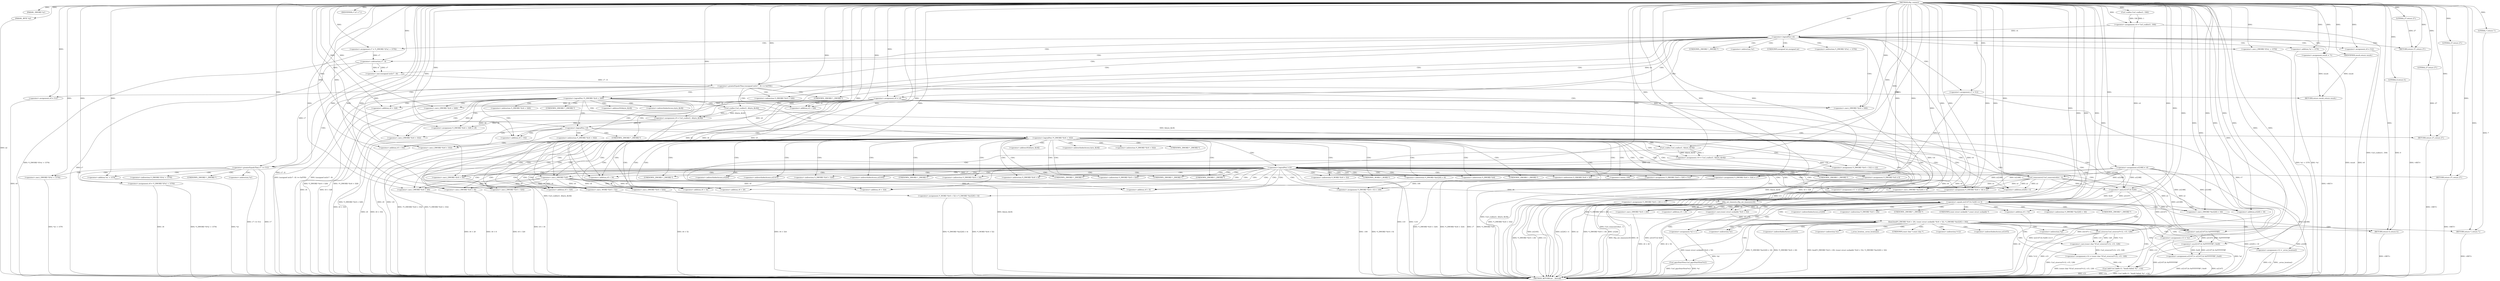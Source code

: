digraph tftp_connect {  
"1000113" [label = "(METHOD,tftp_connect)" ]
"1000401" [label = "(METHOD_RETURN,int __fastcall)" ]
"1000114" [label = "(PARAM,_DWORD *a1)" ]
"1000115" [label = "(PARAM,_BYTE *a2)" ]
"1000129" [label = "(<operator>.assignment,v4 = Curl_ccalloc(1, 336))" ]
"1000131" [label = "(Curl_ccalloc,Curl_ccalloc(1, 336))" ]
"1000134" [label = "(<operator>.assignment,a1[188] = v4)" ]
"1000140" [label = "(<operator>.logicalNot,!v4)" ]
"1000142" [label = "(RETURN,return 27;,return 27;)" ]
"1000143" [label = "(LITERAL,27,return 27;)" ]
"1000144" [label = "(<operator>.assignment,v6 = v4)" ]
"1000147" [label = "(<operator>.assignment,v7 = *(_DWORD *)(*a1 + 1576))" ]
"1000150" [label = "(<operator>.cast,(_DWORD *)(*a1 + 1576))" ]
"1000152" [label = "(<operator>.addition,*a1 + 1576)" ]
"1000157" [label = "(IDENTIFIER,v7,if ( v7 ))" ]
"1000159" [label = "(<operator>.assignment,result = 71)" ]
"1000163" [label = "(<operator>.greaterEqualsThan,(unsigned int)(v7 - 8) >= 0xFFB1)" ]
"1000164" [label = "(<operator>.cast,(unsigned int)(v7 - 8))" ]
"1000166" [label = "(<operator>.subtraction,v7 - 8)" ]
"1000170" [label = "(RETURN,return result;,return result;)" ]
"1000171" [label = "(IDENTIFIER,result,return result;)" ]
"1000172" [label = "(<operator>.assignment,v8 = 512)" ]
"1000176" [label = "(<operator>.greaterEqualsThan,v7 >= 512)" ]
"1000179" [label = "(<operator>.assignment,v8 = *(_DWORD *)(*a1 + 1576))" ]
"1000182" [label = "(<operator>.cast,(_DWORD *)(*a1 + 1576))" ]
"1000184" [label = "(<operator>.addition,*a1 + 1576)" ]
"1000190" [label = "(<operator>.assignment,v7 = 512)" ]
"1000193" [label = "(<operator>.assignment,v8 = 512)" ]
"1000197" [label = "(<operator>.logicalNot,!*(_DWORD *)(v6 + 328))" ]
"1000199" [label = "(<operator>.cast,(_DWORD *)(v6 + 328))" ]
"1000201" [label = "(<operator>.addition,v6 + 328)" ]
"1000205" [label = "(<operator>.assignment,v9 = Curl_ccalloc(1, &byte_4[v8]))" ]
"1000207" [label = "(Curl_ccalloc,Curl_ccalloc(1, &byte_4[v8]))" ]
"1000213" [label = "(<operator>.assignment,*(_DWORD *)(v6 + 328) = v9)" ]
"1000215" [label = "(<operator>.cast,(_DWORD *)(v6 + 328))" ]
"1000217" [label = "(<operator>.addition,v6 + 328)" ]
"1000222" [label = "(<operator>.logicalNot,!v9)" ]
"1000224" [label = "(RETURN,return 27;,return 27;)" ]
"1000225" [label = "(LITERAL,27,return 27;)" ]
"1000227" [label = "(<operator>.logicalNot,!*(_DWORD *)(v6 + 332))" ]
"1000229" [label = "(<operator>.cast,(_DWORD *)(v6 + 332))" ]
"1000231" [label = "(<operator>.addition,v6 + 332)" ]
"1000235" [label = "(<operator>.assignment,v10 = Curl_ccalloc(1, &byte_4[v8]))" ]
"1000237" [label = "(Curl_ccalloc,Curl_ccalloc(1, &byte_4[v8]))" ]
"1000243" [label = "(<operator>.assignment,*(_DWORD *)(v6 + 332) = v10)" ]
"1000245" [label = "(<operator>.cast,(_DWORD *)(v6 + 332))" ]
"1000247" [label = "(<operator>.addition,v6 + 332)" ]
"1000252" [label = "(<operator>.logicalNot,!v10)" ]
"1000254" [label = "(RETURN,return 27;,return 27;)" ]
"1000255" [label = "(LITERAL,27,return 27;)" ]
"1000256" [label = "(Curl_conncontrol,Curl_conncontrol(a1, 1))" ]
"1000259" [label = "(<operator>.assignment,v11 = a1[105])" ]
"1000264" [label = "(<operator>.assignment,*(_DWORD *)(v6 + 16) = a1)" ]
"1000266" [label = "(<operator>.cast,(_DWORD *)(v6 + 16))" ]
"1000268" [label = "(<operator>.addition,v6 + 16)" ]
"1000272" [label = "(<operator>.assignment,*(_DWORD *)v6 = 0)" ]
"1000274" [label = "(<operator>.cast,(_DWORD *)v6)" ]
"1000278" [label = "(<operator>.assignment,*(_DWORD *)(v6 + 20) = v11)" ]
"1000280" [label = "(<operator>.cast,(_DWORD *)(v6 + 20))" ]
"1000282" [label = "(<operator>.addition,v6 + 20)" ]
"1000286" [label = "(<operator>.assignment,*(_DWORD *)(v6 + 324) = v7)" ]
"1000288" [label = "(<operator>.cast,(_DWORD *)(v6 + 324))" ]
"1000290" [label = "(<operator>.addition,v6 + 324)" ]
"1000294" [label = "(<operator>.assignment,*(_DWORD *)(v6 + 8) = -100)" ]
"1000296" [label = "(<operator>.cast,(_DWORD *)(v6 + 8))" ]
"1000298" [label = "(<operator>.addition,v6 + 8)" ]
"1000301" [label = "(<operator>.minus,-100)" ]
"1000303" [label = "(<operator>.assignment,*(_DWORD *)(v6 + 320) = 512)" ]
"1000305" [label = "(<operator>.cast,(_DWORD *)(v6 + 320))" ]
"1000307" [label = "(<operator>.addition,v6 + 320)" ]
"1000311" [label = "(<operator>.assignment,*(_WORD *)(v6 + 52) = *(_DWORD *)(a1[20] + 4))" ]
"1000313" [label = "(<operator>.cast,(_WORD *)(v6 + 52))" ]
"1000315" [label = "(<operator>.addition,v6 + 52)" ]
"1000319" [label = "(<operator>.cast,(_DWORD *)(a1[20] + 4))" ]
"1000321" [label = "(<operator>.addition,a1[20] + 4)" ]
"1000326" [label = "(tftp_set_timeouts,tftp_set_timeouts(v6))" ]
"1000329" [label = "(<operator>.equals,(a1[147] & 0x40) == 0)" ]
"1000330" [label = "(<operator>.and,a1[147] & 0x40)" ]
"1000338" [label = "(bind,bind(*(_DWORD *)(v6 + 20), (const struct sockaddr *)(v6 + 52), *(_DWORD *)(a1[20] + 16)))" ]
"1000340" [label = "(<operator>.cast,(_DWORD *)(v6 + 20))" ]
"1000342" [label = "(<operator>.addition,v6 + 20)" ]
"1000345" [label = "(<operator>.cast,(const struct sockaddr *)(v6 + 52))" ]
"1000347" [label = "(<operator>.addition,v6 + 52)" ]
"1000351" [label = "(<operator>.cast,(_DWORD *)(a1[20] + 16))" ]
"1000353" [label = "(<operator>.addition,a1[20] + 16)" ]
"1000359" [label = "(<operator>.assignment,v13 = *a1)" ]
"1000363" [label = "(<operator>.assignment,v12 = _errno_location())" ]
"1000366" [label = "(<operator>.assignment,v14 = (const char *)Curl_strerror(*v12, v15, 128))" ]
"1000368" [label = "(<operator>.cast,(const char *)Curl_strerror(*v12, v15, 128))" ]
"1000370" [label = "(Curl_strerror,Curl_strerror(*v12, v15, 128))" ]
"1000375" [label = "(Curl_failf,Curl_failf(v13, \"bind() failed; %s\", v14))" ]
"1000379" [label = "(RETURN,return 7;,return 7;)" ]
"1000380" [label = "(LITERAL,7,return 7;)" ]
"1000381" [label = "(<operator>.assignment,a1[147] = a1[147] & 0xFFFFFFBF | 0x40)" ]
"1000385" [label = "(<operator>.or,a1[147] & 0xFFFFFFBF | 0x40)" ]
"1000386" [label = "(<operator>.and,a1[147] & 0xFFFFFFBF)" ]
"1000392" [label = "(Curl_pgrsStartNow,Curl_pgrsStartNow(*a1))" ]
"1000395" [label = "(<operator>.assignment,*a2 = 1)" ]
"1000399" [label = "(RETURN,return 0;,return 0;)" ]
"1000400" [label = "(LITERAL,0,return 0;)" ]
"1000149" [label = "(<operator>.indirection,*(_DWORD *)(*a1 + 1576))" ]
"1000151" [label = "(UNKNOWN,_DWORD *,_DWORD *)" ]
"1000153" [label = "(<operator>.indirection,*a1)" ]
"1000165" [label = "(UNKNOWN,unsigned int,unsigned int)" ]
"1000181" [label = "(<operator>.indirection,*(_DWORD *)(*a1 + 1576))" ]
"1000183" [label = "(UNKNOWN,_DWORD *,_DWORD *)" ]
"1000185" [label = "(<operator>.indirection,*a1)" ]
"1000198" [label = "(<operator>.indirection,*(_DWORD *)(v6 + 328))" ]
"1000200" [label = "(UNKNOWN,_DWORD *,_DWORD *)" ]
"1000209" [label = "(<operator>.addressOf,&byte_4[v8])" ]
"1000210" [label = "(<operator>.indirectIndexAccess,byte_4[v8])" ]
"1000214" [label = "(<operator>.indirection,*(_DWORD *)(v6 + 328))" ]
"1000216" [label = "(UNKNOWN,_DWORD *,_DWORD *)" ]
"1000228" [label = "(<operator>.indirection,*(_DWORD *)(v6 + 332))" ]
"1000230" [label = "(UNKNOWN,_DWORD *,_DWORD *)" ]
"1000239" [label = "(<operator>.addressOf,&byte_4[v8])" ]
"1000240" [label = "(<operator>.indirectIndexAccess,byte_4[v8])" ]
"1000244" [label = "(<operator>.indirection,*(_DWORD *)(v6 + 332))" ]
"1000246" [label = "(UNKNOWN,_DWORD *,_DWORD *)" ]
"1000261" [label = "(<operator>.indirectIndexAccess,a1[105])" ]
"1000265" [label = "(<operator>.indirection,*(_DWORD *)(v6 + 16))" ]
"1000267" [label = "(UNKNOWN,_DWORD *,_DWORD *)" ]
"1000273" [label = "(<operator>.indirection,*(_DWORD *)v6)" ]
"1000275" [label = "(UNKNOWN,_DWORD *,_DWORD *)" ]
"1000279" [label = "(<operator>.indirection,*(_DWORD *)(v6 + 20))" ]
"1000281" [label = "(UNKNOWN,_DWORD *,_DWORD *)" ]
"1000287" [label = "(<operator>.indirection,*(_DWORD *)(v6 + 324))" ]
"1000289" [label = "(UNKNOWN,_DWORD *,_DWORD *)" ]
"1000295" [label = "(<operator>.indirection,*(_DWORD *)(v6 + 8))" ]
"1000297" [label = "(UNKNOWN,_DWORD *,_DWORD *)" ]
"1000304" [label = "(<operator>.indirection,*(_DWORD *)(v6 + 320))" ]
"1000306" [label = "(UNKNOWN,_DWORD *,_DWORD *)" ]
"1000312" [label = "(<operator>.indirection,*(_WORD *)(v6 + 52))" ]
"1000314" [label = "(UNKNOWN,_WORD *,_WORD *)" ]
"1000318" [label = "(<operator>.indirection,*(_DWORD *)(a1[20] + 4))" ]
"1000320" [label = "(UNKNOWN,_DWORD *,_DWORD *)" ]
"1000322" [label = "(<operator>.indirectIndexAccess,a1[20])" ]
"1000331" [label = "(<operator>.indirectIndexAccess,a1[147])" ]
"1000339" [label = "(<operator>.indirection,*(_DWORD *)(v6 + 20))" ]
"1000341" [label = "(UNKNOWN,_DWORD *,_DWORD *)" ]
"1000346" [label = "(UNKNOWN,const struct sockaddr *,const struct sockaddr *)" ]
"1000350" [label = "(<operator>.indirection,*(_DWORD *)(a1[20] + 16))" ]
"1000352" [label = "(UNKNOWN,_DWORD *,_DWORD *)" ]
"1000354" [label = "(<operator>.indirectIndexAccess,a1[20])" ]
"1000361" [label = "(<operator>.indirection,*a1)" ]
"1000365" [label = "(_errno_location,_errno_location())" ]
"1000369" [label = "(UNKNOWN,const char *,const char *)" ]
"1000371" [label = "(<operator>.indirection,*v12)" ]
"1000382" [label = "(<operator>.indirectIndexAccess,a1[147])" ]
"1000387" [label = "(<operator>.indirectIndexAccess,a1[147])" ]
"1000393" [label = "(<operator>.indirection,*a1)" ]
"1000396" [label = "(<operator>.indirection,*a2)" ]
  "1000330" -> "1000401"  [ label = "DDG: a1[147]"] 
  "1000326" -> "1000401"  [ label = "DDG: v6"] 
  "1000179" -> "1000401"  [ label = "DDG: *(_DWORD *)(*a1 + 1576)"] 
  "1000163" -> "1000401"  [ label = "DDG: (unsigned int)(v7 - 8)"] 
  "1000166" -> "1000401"  [ label = "DDG: v7"] 
  "1000217" -> "1000401"  [ label = "DDG: v6"] 
  "1000193" -> "1000401"  [ label = "DDG: v8"] 
  "1000340" -> "1000401"  [ label = "DDG: v6 + 20"] 
  "1000294" -> "1000401"  [ label = "DDG: *(_DWORD *)(v6 + 8)"] 
  "1000347" -> "1000401"  [ label = "DDG: v6"] 
  "1000190" -> "1000401"  [ label = "DDG: v7"] 
  "1000305" -> "1000401"  [ label = "DDG: v6 + 320"] 
  "1000321" -> "1000401"  [ label = "DDG: a1[20]"] 
  "1000163" -> "1000401"  [ label = "DDG: (unsigned int)(v7 - 8) >= 0xFFB1"] 
  "1000222" -> "1000401"  [ label = "DDG: v9"] 
  "1000237" -> "1000401"  [ label = "DDG: &byte_4[v8]"] 
  "1000164" -> "1000401"  [ label = "DDG: v7 - 8"] 
  "1000243" -> "1000401"  [ label = "DDG: *(_DWORD *)(v6 + 332)"] 
  "1000329" -> "1000401"  [ label = "DDG: a1[147] & 0x40"] 
  "1000351" -> "1000401"  [ label = "DDG: a1[20] + 16"] 
  "1000319" -> "1000401"  [ label = "DDG: a1[20] + 4"] 
  "1000264" -> "1000401"  [ label = "DDG: *(_DWORD *)(v6 + 16)"] 
  "1000182" -> "1000401"  [ label = "DDG: *a1 + 1576"] 
  "1000363" -> "1000401"  [ label = "DDG: v12"] 
  "1000215" -> "1000401"  [ label = "DDG: v6 + 328"] 
  "1000392" -> "1000401"  [ label = "DDG: *a1"] 
  "1000392" -> "1000401"  [ label = "DDG: Curl_pgrsStartNow(*a1)"] 
  "1000288" -> "1000401"  [ label = "DDG: v6 + 324"] 
  "1000150" -> "1000401"  [ label = "DDG: *a1 + 1576"] 
  "1000256" -> "1000401"  [ label = "DDG: Curl_conncontrol(a1, 1)"] 
  "1000296" -> "1000401"  [ label = "DDG: v6 + 8"] 
  "1000375" -> "1000401"  [ label = "DDG: v13"] 
  "1000381" -> "1000401"  [ label = "DDG: a1[147]"] 
  "1000294" -> "1000401"  [ label = "DDG: -100"] 
  "1000368" -> "1000401"  [ label = "DDG: Curl_strerror(*v12, v15, 128)"] 
  "1000213" -> "1000401"  [ label = "DDG: *(_DWORD *)(v6 + 328)"] 
  "1000366" -> "1000401"  [ label = "DDG: (const char *)Curl_strerror(*v12, v15, 128)"] 
  "1000266" -> "1000401"  [ label = "DDG: v6 + 16"] 
  "1000227" -> "1000401"  [ label = "DDG: !*(_DWORD *)(v6 + 332)"] 
  "1000152" -> "1000401"  [ label = "DDG: *a1"] 
  "1000363" -> "1000401"  [ label = "DDG: _errno_location()"] 
  "1000147" -> "1000401"  [ label = "DDG: *(_DWORD *)(*a1 + 1576)"] 
  "1000179" -> "1000401"  [ label = "DDG: v8"] 
  "1000338" -> "1000401"  [ label = "DDG: (const struct sockaddr *)(v6 + 52)"] 
  "1000252" -> "1000401"  [ label = "DDG: v10"] 
  "1000280" -> "1000401"  [ label = "DDG: v6 + 20"] 
  "1000245" -> "1000401"  [ label = "DDG: v6 + 332"] 
  "1000115" -> "1000401"  [ label = "DDG: a2"] 
  "1000264" -> "1000401"  [ label = "DDG: a1"] 
  "1000381" -> "1000401"  [ label = "DDG: a1[147] & 0xFFFFFFBF | 0x40"] 
  "1000235" -> "1000401"  [ label = "DDG: Curl_ccalloc(1, &byte_4[v8])"] 
  "1000303" -> "1000401"  [ label = "DDG: *(_DWORD *)(v6 + 320)"] 
  "1000338" -> "1000401"  [ label = "DDG: *(_DWORD *)(a1[20] + 16)"] 
  "1000375" -> "1000401"  [ label = "DDG: v14"] 
  "1000286" -> "1000401"  [ label = "DDG: v7"] 
  "1000359" -> "1000401"  [ label = "DDG: *a1"] 
  "1000184" -> "1000401"  [ label = "DDG: *a1"] 
  "1000205" -> "1000401"  [ label = "DDG: Curl_ccalloc(1, &byte_4[v8])"] 
  "1000222" -> "1000401"  [ label = "DDG: !v9"] 
  "1000278" -> "1000401"  [ label = "DDG: *(_DWORD *)(v6 + 20)"] 
  "1000129" -> "1000401"  [ label = "DDG: Curl_ccalloc(1, 336)"] 
  "1000259" -> "1000401"  [ label = "DDG: a1[105]"] 
  "1000247" -> "1000401"  [ label = "DDG: v6"] 
  "1000252" -> "1000401"  [ label = "DDG: !v10"] 
  "1000286" -> "1000401"  [ label = "DDG: *(_DWORD *)(v6 + 324)"] 
  "1000197" -> "1000401"  [ label = "DDG: *(_DWORD *)(v6 + 328)"] 
  "1000229" -> "1000401"  [ label = "DDG: v6 + 332"] 
  "1000207" -> "1000401"  [ label = "DDG: &byte_4[v8]"] 
  "1000313" -> "1000401"  [ label = "DDG: v6 + 52"] 
  "1000134" -> "1000401"  [ label = "DDG: a1[188]"] 
  "1000140" -> "1000401"  [ label = "DDG: v4"] 
  "1000199" -> "1000401"  [ label = "DDG: v6 + 328"] 
  "1000227" -> "1000401"  [ label = "DDG: *(_DWORD *)(v6 + 332)"] 
  "1000329" -> "1000401"  [ label = "DDG: (a1[147] & 0x40) == 0"] 
  "1000272" -> "1000401"  [ label = "DDG: *(_DWORD *)v6"] 
  "1000176" -> "1000401"  [ label = "DDG: v7"] 
  "1000176" -> "1000401"  [ label = "DDG: v7 >= 512"] 
  "1000338" -> "1000401"  [ label = "DDG: *(_DWORD *)(v6 + 20)"] 
  "1000395" -> "1000401"  [ label = "DDG: *a2"] 
  "1000353" -> "1000401"  [ label = "DDG: a1[20]"] 
  "1000375" -> "1000401"  [ label = "DDG: Curl_failf(v13, \"bind() failed; %s\", v14)"] 
  "1000345" -> "1000401"  [ label = "DDG: v6 + 52"] 
  "1000140" -> "1000401"  [ label = "DDG: !v4"] 
  "1000144" -> "1000401"  [ label = "DDG: v6"] 
  "1000172" -> "1000401"  [ label = "DDG: v8"] 
  "1000159" -> "1000401"  [ label = "DDG: result"] 
  "1000311" -> "1000401"  [ label = "DDG: *(_DWORD *)(a1[20] + 4)"] 
  "1000326" -> "1000401"  [ label = "DDG: tftp_set_timeouts(v6)"] 
  "1000370" -> "1000401"  [ label = "DDG: v15"] 
  "1000197" -> "1000401"  [ label = "DDG: !*(_DWORD *)(v6 + 328)"] 
  "1000370" -> "1000401"  [ label = "DDG: *v12"] 
  "1000338" -> "1000401"  [ label = "DDG: bind(*(_DWORD *)(v6 + 20), (const struct sockaddr *)(v6 + 52), *(_DWORD *)(a1[20] + 16))"] 
  "1000144" -> "1000401"  [ label = "DDG: v4"] 
  "1000311" -> "1000401"  [ label = "DDG: *(_WORD *)(v6 + 52)"] 
  "1000385" -> "1000401"  [ label = "DDG: a1[147] & 0xFFFFFFBF"] 
  "1000278" -> "1000401"  [ label = "DDG: v11"] 
  "1000170" -> "1000401"  [ label = "DDG: <RET>"] 
  "1000142" -> "1000401"  [ label = "DDG: <RET>"] 
  "1000399" -> "1000401"  [ label = "DDG: <RET>"] 
  "1000224" -> "1000401"  [ label = "DDG: <RET>"] 
  "1000379" -> "1000401"  [ label = "DDG: <RET>"] 
  "1000254" -> "1000401"  [ label = "DDG: <RET>"] 
  "1000113" -> "1000114"  [ label = "DDG: "] 
  "1000113" -> "1000115"  [ label = "DDG: "] 
  "1000131" -> "1000129"  [ label = "DDG: 1"] 
  "1000131" -> "1000129"  [ label = "DDG: 336"] 
  "1000113" -> "1000129"  [ label = "DDG: "] 
  "1000113" -> "1000131"  [ label = "DDG: "] 
  "1000129" -> "1000134"  [ label = "DDG: v4"] 
  "1000113" -> "1000134"  [ label = "DDG: "] 
  "1000113" -> "1000140"  [ label = "DDG: "] 
  "1000129" -> "1000140"  [ label = "DDG: v4"] 
  "1000143" -> "1000142"  [ label = "DDG: 27"] 
  "1000113" -> "1000142"  [ label = "DDG: "] 
  "1000113" -> "1000143"  [ label = "DDG: "] 
  "1000140" -> "1000144"  [ label = "DDG: v4"] 
  "1000113" -> "1000144"  [ label = "DDG: "] 
  "1000113" -> "1000147"  [ label = "DDG: "] 
  "1000113" -> "1000150"  [ label = "DDG: "] 
  "1000113" -> "1000152"  [ label = "DDG: "] 
  "1000113" -> "1000157"  [ label = "DDG: "] 
  "1000113" -> "1000159"  [ label = "DDG: "] 
  "1000164" -> "1000163"  [ label = "DDG: v7 - 8"] 
  "1000166" -> "1000164"  [ label = "DDG: v7"] 
  "1000166" -> "1000164"  [ label = "DDG: 8"] 
  "1000147" -> "1000166"  [ label = "DDG: v7"] 
  "1000113" -> "1000166"  [ label = "DDG: "] 
  "1000113" -> "1000163"  [ label = "DDG: "] 
  "1000171" -> "1000170"  [ label = "DDG: result"] 
  "1000159" -> "1000170"  [ label = "DDG: result"] 
  "1000113" -> "1000171"  [ label = "DDG: "] 
  "1000113" -> "1000172"  [ label = "DDG: "] 
  "1000166" -> "1000176"  [ label = "DDG: v7"] 
  "1000113" -> "1000176"  [ label = "DDG: "] 
  "1000113" -> "1000179"  [ label = "DDG: "] 
  "1000113" -> "1000182"  [ label = "DDG: "] 
  "1000113" -> "1000184"  [ label = "DDG: "] 
  "1000113" -> "1000190"  [ label = "DDG: "] 
  "1000113" -> "1000193"  [ label = "DDG: "] 
  "1000144" -> "1000199"  [ label = "DDG: v6"] 
  "1000113" -> "1000199"  [ label = "DDG: "] 
  "1000144" -> "1000201"  [ label = "DDG: v6"] 
  "1000113" -> "1000201"  [ label = "DDG: "] 
  "1000207" -> "1000205"  [ label = "DDG: 1"] 
  "1000207" -> "1000205"  [ label = "DDG: &byte_4[v8]"] 
  "1000113" -> "1000205"  [ label = "DDG: "] 
  "1000113" -> "1000207"  [ label = "DDG: "] 
  "1000205" -> "1000213"  [ label = "DDG: v9"] 
  "1000113" -> "1000213"  [ label = "DDG: "] 
  "1000113" -> "1000215"  [ label = "DDG: "] 
  "1000144" -> "1000215"  [ label = "DDG: v6"] 
  "1000113" -> "1000217"  [ label = "DDG: "] 
  "1000144" -> "1000217"  [ label = "DDG: v6"] 
  "1000113" -> "1000222"  [ label = "DDG: "] 
  "1000205" -> "1000222"  [ label = "DDG: v9"] 
  "1000225" -> "1000224"  [ label = "DDG: 27"] 
  "1000113" -> "1000224"  [ label = "DDG: "] 
  "1000113" -> "1000225"  [ label = "DDG: "] 
  "1000113" -> "1000229"  [ label = "DDG: "] 
  "1000144" -> "1000229"  [ label = "DDG: v6"] 
  "1000113" -> "1000231"  [ label = "DDG: "] 
  "1000144" -> "1000231"  [ label = "DDG: v6"] 
  "1000237" -> "1000235"  [ label = "DDG: 1"] 
  "1000237" -> "1000235"  [ label = "DDG: &byte_4[v8]"] 
  "1000113" -> "1000235"  [ label = "DDG: "] 
  "1000113" -> "1000237"  [ label = "DDG: "] 
  "1000207" -> "1000237"  [ label = "DDG: &byte_4[v8]"] 
  "1000235" -> "1000243"  [ label = "DDG: v10"] 
  "1000113" -> "1000243"  [ label = "DDG: "] 
  "1000113" -> "1000245"  [ label = "DDG: "] 
  "1000144" -> "1000245"  [ label = "DDG: v6"] 
  "1000113" -> "1000247"  [ label = "DDG: "] 
  "1000144" -> "1000247"  [ label = "DDG: v6"] 
  "1000113" -> "1000252"  [ label = "DDG: "] 
  "1000235" -> "1000252"  [ label = "DDG: v10"] 
  "1000255" -> "1000254"  [ label = "DDG: 27"] 
  "1000113" -> "1000254"  [ label = "DDG: "] 
  "1000113" -> "1000255"  [ label = "DDG: "] 
  "1000134" -> "1000256"  [ label = "DDG: a1[188]"] 
  "1000113" -> "1000256"  [ label = "DDG: "] 
  "1000256" -> "1000259"  [ label = "DDG: a1"] 
  "1000113" -> "1000259"  [ label = "DDG: "] 
  "1000256" -> "1000264"  [ label = "DDG: a1"] 
  "1000134" -> "1000264"  [ label = "DDG: a1[188]"] 
  "1000113" -> "1000264"  [ label = "DDG: "] 
  "1000113" -> "1000266"  [ label = "DDG: "] 
  "1000144" -> "1000266"  [ label = "DDG: v6"] 
  "1000113" -> "1000268"  [ label = "DDG: "] 
  "1000144" -> "1000268"  [ label = "DDG: v6"] 
  "1000113" -> "1000272"  [ label = "DDG: "] 
  "1000113" -> "1000274"  [ label = "DDG: "] 
  "1000144" -> "1000274"  [ label = "DDG: v6"] 
  "1000259" -> "1000278"  [ label = "DDG: v11"] 
  "1000113" -> "1000278"  [ label = "DDG: "] 
  "1000274" -> "1000280"  [ label = "DDG: v6"] 
  "1000113" -> "1000280"  [ label = "DDG: "] 
  "1000274" -> "1000282"  [ label = "DDG: v6"] 
  "1000113" -> "1000282"  [ label = "DDG: "] 
  "1000190" -> "1000286"  [ label = "DDG: v7"] 
  "1000176" -> "1000286"  [ label = "DDG: v7"] 
  "1000113" -> "1000286"  [ label = "DDG: "] 
  "1000113" -> "1000288"  [ label = "DDG: "] 
  "1000274" -> "1000288"  [ label = "DDG: v6"] 
  "1000113" -> "1000290"  [ label = "DDG: "] 
  "1000274" -> "1000290"  [ label = "DDG: v6"] 
  "1000301" -> "1000294"  [ label = "DDG: 100"] 
  "1000113" -> "1000296"  [ label = "DDG: "] 
  "1000274" -> "1000296"  [ label = "DDG: v6"] 
  "1000113" -> "1000298"  [ label = "DDG: "] 
  "1000274" -> "1000298"  [ label = "DDG: v6"] 
  "1000113" -> "1000301"  [ label = "DDG: "] 
  "1000113" -> "1000303"  [ label = "DDG: "] 
  "1000113" -> "1000305"  [ label = "DDG: "] 
  "1000274" -> "1000305"  [ label = "DDG: v6"] 
  "1000113" -> "1000307"  [ label = "DDG: "] 
  "1000274" -> "1000307"  [ label = "DDG: v6"] 
  "1000113" -> "1000313"  [ label = "DDG: "] 
  "1000274" -> "1000313"  [ label = "DDG: v6"] 
  "1000113" -> "1000315"  [ label = "DDG: "] 
  "1000274" -> "1000315"  [ label = "DDG: v6"] 
  "1000256" -> "1000319"  [ label = "DDG: a1"] 
  "1000134" -> "1000319"  [ label = "DDG: a1[188]"] 
  "1000113" -> "1000319"  [ label = "DDG: "] 
  "1000256" -> "1000321"  [ label = "DDG: a1"] 
  "1000134" -> "1000321"  [ label = "DDG: a1[188]"] 
  "1000113" -> "1000321"  [ label = "DDG: "] 
  "1000113" -> "1000326"  [ label = "DDG: "] 
  "1000274" -> "1000326"  [ label = "DDG: v6"] 
  "1000330" -> "1000329"  [ label = "DDG: a1[147]"] 
  "1000330" -> "1000329"  [ label = "DDG: 0x40"] 
  "1000256" -> "1000330"  [ label = "DDG: a1"] 
  "1000134" -> "1000330"  [ label = "DDG: a1[188]"] 
  "1000113" -> "1000330"  [ label = "DDG: "] 
  "1000113" -> "1000329"  [ label = "DDG: "] 
  "1000278" -> "1000338"  [ label = "DDG: *(_DWORD *)(v6 + 20)"] 
  "1000326" -> "1000340"  [ label = "DDG: v6"] 
  "1000113" -> "1000340"  [ label = "DDG: "] 
  "1000326" -> "1000342"  [ label = "DDG: v6"] 
  "1000113" -> "1000342"  [ label = "DDG: "] 
  "1000345" -> "1000338"  [ label = "DDG: v6 + 52"] 
  "1000113" -> "1000345"  [ label = "DDG: "] 
  "1000326" -> "1000345"  [ label = "DDG: v6"] 
  "1000113" -> "1000347"  [ label = "DDG: "] 
  "1000326" -> "1000347"  [ label = "DDG: v6"] 
  "1000256" -> "1000351"  [ label = "DDG: a1"] 
  "1000134" -> "1000351"  [ label = "DDG: a1[188]"] 
  "1000113" -> "1000351"  [ label = "DDG: "] 
  "1000256" -> "1000353"  [ label = "DDG: a1"] 
  "1000134" -> "1000353"  [ label = "DDG: a1[188]"] 
  "1000113" -> "1000353"  [ label = "DDG: "] 
  "1000113" -> "1000359"  [ label = "DDG: "] 
  "1000113" -> "1000363"  [ label = "DDG: "] 
  "1000368" -> "1000366"  [ label = "DDG: Curl_strerror(*v12, v15, 128)"] 
  "1000113" -> "1000366"  [ label = "DDG: "] 
  "1000370" -> "1000368"  [ label = "DDG: *v12"] 
  "1000370" -> "1000368"  [ label = "DDG: v15"] 
  "1000370" -> "1000368"  [ label = "DDG: 128"] 
  "1000113" -> "1000370"  [ label = "DDG: "] 
  "1000359" -> "1000375"  [ label = "DDG: v13"] 
  "1000113" -> "1000375"  [ label = "DDG: "] 
  "1000366" -> "1000375"  [ label = "DDG: v14"] 
  "1000380" -> "1000379"  [ label = "DDG: 7"] 
  "1000113" -> "1000379"  [ label = "DDG: "] 
  "1000113" -> "1000380"  [ label = "DDG: "] 
  "1000385" -> "1000381"  [ label = "DDG: a1[147] & 0xFFFFFFBF"] 
  "1000385" -> "1000381"  [ label = "DDG: 0x40"] 
  "1000386" -> "1000385"  [ label = "DDG: a1[147]"] 
  "1000386" -> "1000385"  [ label = "DDG: 0xFFFFFFBF"] 
  "1000330" -> "1000386"  [ label = "DDG: a1[147]"] 
  "1000256" -> "1000386"  [ label = "DDG: a1"] 
  "1000134" -> "1000386"  [ label = "DDG: a1[188]"] 
  "1000113" -> "1000386"  [ label = "DDG: "] 
  "1000113" -> "1000385"  [ label = "DDG: "] 
  "1000113" -> "1000395"  [ label = "DDG: "] 
  "1000400" -> "1000399"  [ label = "DDG: 0"] 
  "1000113" -> "1000399"  [ label = "DDG: "] 
  "1000113" -> "1000400"  [ label = "DDG: "] 
  "1000140" -> "1000144"  [ label = "CDG: "] 
  "1000140" -> "1000142"  [ label = "CDG: "] 
  "1000140" -> "1000153"  [ label = "CDG: "] 
  "1000140" -> "1000152"  [ label = "CDG: "] 
  "1000140" -> "1000151"  [ label = "CDG: "] 
  "1000140" -> "1000150"  [ label = "CDG: "] 
  "1000140" -> "1000149"  [ label = "CDG: "] 
  "1000140" -> "1000147"  [ label = "CDG: "] 
  "1000140" -> "1000159"  [ label = "CDG: "] 
  "1000140" -> "1000166"  [ label = "CDG: "] 
  "1000140" -> "1000165"  [ label = "CDG: "] 
  "1000140" -> "1000164"  [ label = "CDG: "] 
  "1000140" -> "1000163"  [ label = "CDG: "] 
  "1000140" -> "1000190"  [ label = "CDG: "] 
  "1000140" -> "1000201"  [ label = "CDG: "] 
  "1000140" -> "1000200"  [ label = "CDG: "] 
  "1000140" -> "1000199"  [ label = "CDG: "] 
  "1000140" -> "1000198"  [ label = "CDG: "] 
  "1000140" -> "1000197"  [ label = "CDG: "] 
  "1000140" -> "1000193"  [ label = "CDG: "] 
  "1000163" -> "1000176"  [ label = "CDG: "] 
  "1000163" -> "1000172"  [ label = "CDG: "] 
  "1000163" -> "1000170"  [ label = "CDG: "] 
  "1000163" -> "1000201"  [ label = "CDG: "] 
  "1000163" -> "1000200"  [ label = "CDG: "] 
  "1000163" -> "1000199"  [ label = "CDG: "] 
  "1000163" -> "1000198"  [ label = "CDG: "] 
  "1000163" -> "1000197"  [ label = "CDG: "] 
  "1000176" -> "1000185"  [ label = "CDG: "] 
  "1000176" -> "1000184"  [ label = "CDG: "] 
  "1000176" -> "1000183"  [ label = "CDG: "] 
  "1000176" -> "1000182"  [ label = "CDG: "] 
  "1000176" -> "1000181"  [ label = "CDG: "] 
  "1000176" -> "1000179"  [ label = "CDG: "] 
  "1000197" -> "1000207"  [ label = "CDG: "] 
  "1000197" -> "1000205"  [ label = "CDG: "] 
  "1000197" -> "1000222"  [ label = "CDG: "] 
  "1000197" -> "1000217"  [ label = "CDG: "] 
  "1000197" -> "1000216"  [ label = "CDG: "] 
  "1000197" -> "1000215"  [ label = "CDG: "] 
  "1000197" -> "1000214"  [ label = "CDG: "] 
  "1000197" -> "1000213"  [ label = "CDG: "] 
  "1000197" -> "1000210"  [ label = "CDG: "] 
  "1000197" -> "1000209"  [ label = "CDG: "] 
  "1000197" -> "1000231"  [ label = "CDG: "] 
  "1000197" -> "1000230"  [ label = "CDG: "] 
  "1000197" -> "1000229"  [ label = "CDG: "] 
  "1000197" -> "1000228"  [ label = "CDG: "] 
  "1000197" -> "1000227"  [ label = "CDG: "] 
  "1000222" -> "1000224"  [ label = "CDG: "] 
  "1000222" -> "1000231"  [ label = "CDG: "] 
  "1000222" -> "1000230"  [ label = "CDG: "] 
  "1000222" -> "1000229"  [ label = "CDG: "] 
  "1000222" -> "1000228"  [ label = "CDG: "] 
  "1000222" -> "1000227"  [ label = "CDG: "] 
  "1000227" -> "1000240"  [ label = "CDG: "] 
  "1000227" -> "1000239"  [ label = "CDG: "] 
  "1000227" -> "1000237"  [ label = "CDG: "] 
  "1000227" -> "1000235"  [ label = "CDG: "] 
  "1000227" -> "1000256"  [ label = "CDG: "] 
  "1000227" -> "1000252"  [ label = "CDG: "] 
  "1000227" -> "1000247"  [ label = "CDG: "] 
  "1000227" -> "1000246"  [ label = "CDG: "] 
  "1000227" -> "1000245"  [ label = "CDG: "] 
  "1000227" -> "1000244"  [ label = "CDG: "] 
  "1000227" -> "1000243"  [ label = "CDG: "] 
  "1000227" -> "1000272"  [ label = "CDG: "] 
  "1000227" -> "1000268"  [ label = "CDG: "] 
  "1000227" -> "1000267"  [ label = "CDG: "] 
  "1000227" -> "1000266"  [ label = "CDG: "] 
  "1000227" -> "1000265"  [ label = "CDG: "] 
  "1000227" -> "1000264"  [ label = "CDG: "] 
  "1000227" -> "1000261"  [ label = "CDG: "] 
  "1000227" -> "1000259"  [ label = "CDG: "] 
  "1000227" -> "1000288"  [ label = "CDG: "] 
  "1000227" -> "1000287"  [ label = "CDG: "] 
  "1000227" -> "1000286"  [ label = "CDG: "] 
  "1000227" -> "1000282"  [ label = "CDG: "] 
  "1000227" -> "1000281"  [ label = "CDG: "] 
  "1000227" -> "1000280"  [ label = "CDG: "] 
  "1000227" -> "1000279"  [ label = "CDG: "] 
  "1000227" -> "1000278"  [ label = "CDG: "] 
  "1000227" -> "1000275"  [ label = "CDG: "] 
  "1000227" -> "1000274"  [ label = "CDG: "] 
  "1000227" -> "1000273"  [ label = "CDG: "] 
  "1000227" -> "1000304"  [ label = "CDG: "] 
  "1000227" -> "1000303"  [ label = "CDG: "] 
  "1000227" -> "1000301"  [ label = "CDG: "] 
  "1000227" -> "1000298"  [ label = "CDG: "] 
  "1000227" -> "1000297"  [ label = "CDG: "] 
  "1000227" -> "1000296"  [ label = "CDG: "] 
  "1000227" -> "1000295"  [ label = "CDG: "] 
  "1000227" -> "1000294"  [ label = "CDG: "] 
  "1000227" -> "1000290"  [ label = "CDG: "] 
  "1000227" -> "1000289"  [ label = "CDG: "] 
  "1000227" -> "1000320"  [ label = "CDG: "] 
  "1000227" -> "1000319"  [ label = "CDG: "] 
  "1000227" -> "1000318"  [ label = "CDG: "] 
  "1000227" -> "1000315"  [ label = "CDG: "] 
  "1000227" -> "1000314"  [ label = "CDG: "] 
  "1000227" -> "1000313"  [ label = "CDG: "] 
  "1000227" -> "1000312"  [ label = "CDG: "] 
  "1000227" -> "1000311"  [ label = "CDG: "] 
  "1000227" -> "1000307"  [ label = "CDG: "] 
  "1000227" -> "1000306"  [ label = "CDG: "] 
  "1000227" -> "1000305"  [ label = "CDG: "] 
  "1000227" -> "1000331"  [ label = "CDG: "] 
  "1000227" -> "1000330"  [ label = "CDG: "] 
  "1000227" -> "1000329"  [ label = "CDG: "] 
  "1000227" -> "1000326"  [ label = "CDG: "] 
  "1000227" -> "1000322"  [ label = "CDG: "] 
  "1000227" -> "1000321"  [ label = "CDG: "] 
  "1000252" -> "1000256"  [ label = "CDG: "] 
  "1000252" -> "1000254"  [ label = "CDG: "] 
  "1000252" -> "1000272"  [ label = "CDG: "] 
  "1000252" -> "1000268"  [ label = "CDG: "] 
  "1000252" -> "1000267"  [ label = "CDG: "] 
  "1000252" -> "1000266"  [ label = "CDG: "] 
  "1000252" -> "1000265"  [ label = "CDG: "] 
  "1000252" -> "1000264"  [ label = "CDG: "] 
  "1000252" -> "1000261"  [ label = "CDG: "] 
  "1000252" -> "1000259"  [ label = "CDG: "] 
  "1000252" -> "1000288"  [ label = "CDG: "] 
  "1000252" -> "1000287"  [ label = "CDG: "] 
  "1000252" -> "1000286"  [ label = "CDG: "] 
  "1000252" -> "1000282"  [ label = "CDG: "] 
  "1000252" -> "1000281"  [ label = "CDG: "] 
  "1000252" -> "1000280"  [ label = "CDG: "] 
  "1000252" -> "1000279"  [ label = "CDG: "] 
  "1000252" -> "1000278"  [ label = "CDG: "] 
  "1000252" -> "1000275"  [ label = "CDG: "] 
  "1000252" -> "1000274"  [ label = "CDG: "] 
  "1000252" -> "1000273"  [ label = "CDG: "] 
  "1000252" -> "1000304"  [ label = "CDG: "] 
  "1000252" -> "1000303"  [ label = "CDG: "] 
  "1000252" -> "1000301"  [ label = "CDG: "] 
  "1000252" -> "1000298"  [ label = "CDG: "] 
  "1000252" -> "1000297"  [ label = "CDG: "] 
  "1000252" -> "1000296"  [ label = "CDG: "] 
  "1000252" -> "1000295"  [ label = "CDG: "] 
  "1000252" -> "1000294"  [ label = "CDG: "] 
  "1000252" -> "1000290"  [ label = "CDG: "] 
  "1000252" -> "1000289"  [ label = "CDG: "] 
  "1000252" -> "1000320"  [ label = "CDG: "] 
  "1000252" -> "1000319"  [ label = "CDG: "] 
  "1000252" -> "1000318"  [ label = "CDG: "] 
  "1000252" -> "1000315"  [ label = "CDG: "] 
  "1000252" -> "1000314"  [ label = "CDG: "] 
  "1000252" -> "1000313"  [ label = "CDG: "] 
  "1000252" -> "1000312"  [ label = "CDG: "] 
  "1000252" -> "1000311"  [ label = "CDG: "] 
  "1000252" -> "1000307"  [ label = "CDG: "] 
  "1000252" -> "1000306"  [ label = "CDG: "] 
  "1000252" -> "1000305"  [ label = "CDG: "] 
  "1000252" -> "1000331"  [ label = "CDG: "] 
  "1000252" -> "1000330"  [ label = "CDG: "] 
  "1000252" -> "1000329"  [ label = "CDG: "] 
  "1000252" -> "1000326"  [ label = "CDG: "] 
  "1000252" -> "1000322"  [ label = "CDG: "] 
  "1000252" -> "1000321"  [ label = "CDG: "] 
  "1000329" -> "1000352"  [ label = "CDG: "] 
  "1000329" -> "1000351"  [ label = "CDG: "] 
  "1000329" -> "1000350"  [ label = "CDG: "] 
  "1000329" -> "1000347"  [ label = "CDG: "] 
  "1000329" -> "1000346"  [ label = "CDG: "] 
  "1000329" -> "1000345"  [ label = "CDG: "] 
  "1000329" -> "1000342"  [ label = "CDG: "] 
  "1000329" -> "1000341"  [ label = "CDG: "] 
  "1000329" -> "1000340"  [ label = "CDG: "] 
  "1000329" -> "1000339"  [ label = "CDG: "] 
  "1000329" -> "1000338"  [ label = "CDG: "] 
  "1000329" -> "1000354"  [ label = "CDG: "] 
  "1000329" -> "1000353"  [ label = "CDG: "] 
  "1000329" -> "1000399"  [ label = "CDG: "] 
  "1000329" -> "1000396"  [ label = "CDG: "] 
  "1000329" -> "1000395"  [ label = "CDG: "] 
  "1000329" -> "1000393"  [ label = "CDG: "] 
  "1000329" -> "1000392"  [ label = "CDG: "] 
  "1000338" -> "1000368"  [ label = "CDG: "] 
  "1000338" -> "1000366"  [ label = "CDG: "] 
  "1000338" -> "1000365"  [ label = "CDG: "] 
  "1000338" -> "1000363"  [ label = "CDG: "] 
  "1000338" -> "1000361"  [ label = "CDG: "] 
  "1000338" -> "1000359"  [ label = "CDG: "] 
  "1000338" -> "1000382"  [ label = "CDG: "] 
  "1000338" -> "1000381"  [ label = "CDG: "] 
  "1000338" -> "1000379"  [ label = "CDG: "] 
  "1000338" -> "1000375"  [ label = "CDG: "] 
  "1000338" -> "1000371"  [ label = "CDG: "] 
  "1000338" -> "1000370"  [ label = "CDG: "] 
  "1000338" -> "1000369"  [ label = "CDG: "] 
  "1000338" -> "1000399"  [ label = "CDG: "] 
  "1000338" -> "1000396"  [ label = "CDG: "] 
  "1000338" -> "1000395"  [ label = "CDG: "] 
  "1000338" -> "1000393"  [ label = "CDG: "] 
  "1000338" -> "1000392"  [ label = "CDG: "] 
  "1000338" -> "1000387"  [ label = "CDG: "] 
  "1000338" -> "1000386"  [ label = "CDG: "] 
  "1000338" -> "1000385"  [ label = "CDG: "] 
}
